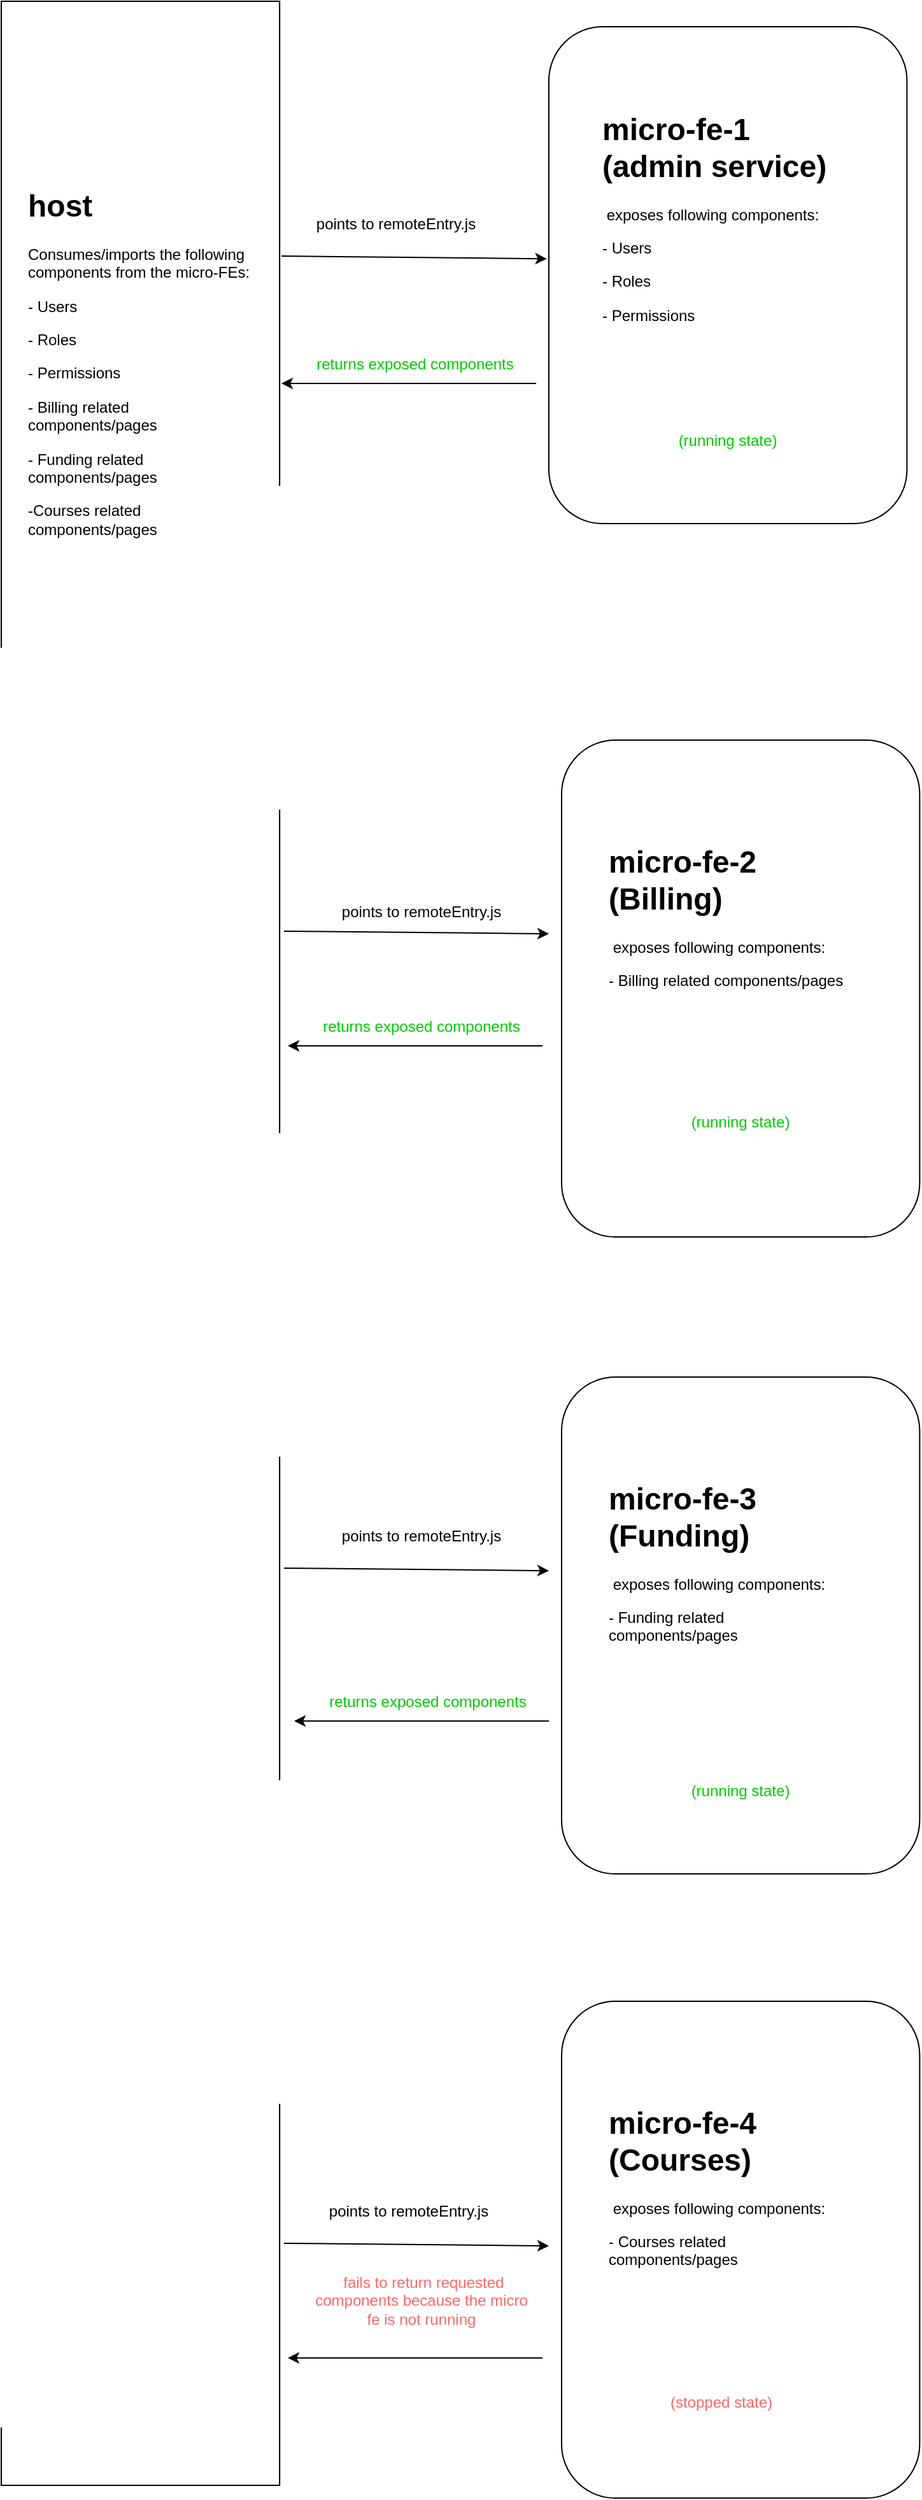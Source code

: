 <mxfile version="24.8.6">
  <diagram name="Page-1" id="3O6Qvf8-CeNVGl4eLmtZ">
    <mxGraphModel grid="1" page="1" gridSize="10" guides="1" tooltips="1" connect="1" arrows="1" fold="1" pageScale="1" pageWidth="850" pageHeight="1100" math="0" shadow="0">
      <root>
        <mxCell id="0" />
        <mxCell id="1" parent="0" />
        <mxCell id="ndHp8L5BNl2CzfmTIVbO-1" value="" style="rounded=0;whiteSpace=wrap;html=1;" vertex="1" parent="1">
          <mxGeometry x="50" y="100" width="218.57" height="1950" as="geometry" />
        </mxCell>
        <mxCell id="ndHp8L5BNl2CzfmTIVbO-2" value="" style="rounded=1;whiteSpace=wrap;html=1;" vertex="1" parent="1">
          <mxGeometry x="480" y="120" width="281.18" height="390" as="geometry" />
        </mxCell>
        <mxCell id="ndHp8L5BNl2CzfmTIVbO-3" value="" style="rounded=1;whiteSpace=wrap;html=1;" vertex="1" parent="1">
          <mxGeometry x="490" y="680" width="281.18" height="390" as="geometry" />
        </mxCell>
        <mxCell id="ndHp8L5BNl2CzfmTIVbO-4" value="&lt;h1 style=&quot;margin-top: 0px;&quot;&gt;micro-fe-1 (admin service)&lt;/h1&gt;&lt;p&gt;&amp;nbsp;exposes following components:&lt;/p&gt;&lt;p&gt;- Users&lt;/p&gt;&lt;p&gt;- Roles&lt;/p&gt;&lt;p&gt;- Permissions&lt;/p&gt;" style="text;html=1;whiteSpace=wrap;overflow=hidden;rounded=0;" vertex="1" parent="1">
          <mxGeometry x="520" y="180" width="190.59" height="240" as="geometry" />
        </mxCell>
        <mxCell id="ndHp8L5BNl2CzfmTIVbO-5" value="&lt;h1 style=&quot;margin-top: 0px;&quot;&gt;micro-fe-2 (Billing)&lt;/h1&gt;&lt;p&gt;&amp;nbsp;exposes following components:&lt;/p&gt;&lt;p&gt;- Billing related components/pages&lt;/p&gt;" style="text;html=1;whiteSpace=wrap;overflow=hidden;rounded=0;" vertex="1" parent="1">
          <mxGeometry x="525.29" y="755" width="190.59" height="240" as="geometry" />
        </mxCell>
        <mxCell id="ndHp8L5BNl2CzfmTIVbO-6" value="" style="rounded=1;whiteSpace=wrap;html=1;" vertex="1" parent="1">
          <mxGeometry x="490" y="1180" width="281.18" height="390" as="geometry" />
        </mxCell>
        <mxCell id="ndHp8L5BNl2CzfmTIVbO-7" value="&lt;h1 style=&quot;margin-top: 0px;&quot;&gt;micro-fe-3 (Funding)&lt;/h1&gt;&lt;p&gt;&amp;nbsp;exposes following components:&lt;/p&gt;&lt;p&gt;- Funding related components/pages&lt;/p&gt;" style="text;html=1;whiteSpace=wrap;overflow=hidden;rounded=0;" vertex="1" parent="1">
          <mxGeometry x="525.29" y="1255" width="190.59" height="240" as="geometry" />
        </mxCell>
        <mxCell id="ndHp8L5BNl2CzfmTIVbO-8" value="" style="rounded=1;whiteSpace=wrap;html=1;" vertex="1" parent="1">
          <mxGeometry x="490" y="1670" width="281.18" height="390" as="geometry" />
        </mxCell>
        <mxCell id="ndHp8L5BNl2CzfmTIVbO-9" value="&lt;h1 style=&quot;margin-top: 0px;&quot;&gt;micro-fe-4 (Courses)&lt;/h1&gt;&lt;p&gt;&amp;nbsp;exposes following components:&lt;/p&gt;&lt;p&gt;- Courses related components/pages&lt;/p&gt;" style="text;html=1;whiteSpace=wrap;overflow=hidden;rounded=0;" vertex="1" parent="1">
          <mxGeometry x="525.29" y="1745" width="190.59" height="240" as="geometry" />
        </mxCell>
        <mxCell id="ndHp8L5BNl2CzfmTIVbO-10" value="&lt;h1 style=&quot;margin-top: 0px;&quot;&gt;host&lt;/h1&gt;&lt;p&gt;Consumes/imports the following components from the micro-FEs:&lt;/p&gt;&lt;p&gt;- Users&lt;/p&gt;&lt;p&gt;- Roles&lt;/p&gt;&lt;p&gt;- Permissions&lt;/p&gt;&lt;p&gt;- Billing related components/pages&lt;/p&gt;&lt;p&gt;- Funding related components/pages&lt;/p&gt;&lt;p&gt;-Courses related components/pages&lt;/p&gt;" style="text;html=1;whiteSpace=wrap;overflow=hidden;rounded=0;" vertex="1" parent="1">
          <mxGeometry x="69.29" y="240" width="180" height="310" as="geometry" />
        </mxCell>
        <mxCell id="ndHp8L5BNl2CzfmTIVbO-11" value="" style="endArrow=classic;html=1;rounded=0;entryX=-0.006;entryY=0.467;entryDx=0;entryDy=0;entryPerimeter=0;" edge="1" parent="1" target="ndHp8L5BNl2CzfmTIVbO-2">
          <mxGeometry width="50" height="50" relative="1" as="geometry">
            <mxPoint x="270" y="300" as="sourcePoint" />
            <mxPoint x="320" y="250" as="targetPoint" />
          </mxGeometry>
        </mxCell>
        <mxCell id="ndHp8L5BNl2CzfmTIVbO-12" value="" style="endArrow=classic;html=1;rounded=0;entryX=-0.006;entryY=0.467;entryDx=0;entryDy=0;entryPerimeter=0;" edge="1" parent="1">
          <mxGeometry width="50" height="50" relative="1" as="geometry">
            <mxPoint x="272" y="830" as="sourcePoint" />
            <mxPoint x="480" y="832" as="targetPoint" />
          </mxGeometry>
        </mxCell>
        <mxCell id="ndHp8L5BNl2CzfmTIVbO-13" value="" style="endArrow=classic;html=1;rounded=0;entryX=-0.006;entryY=0.467;entryDx=0;entryDy=0;entryPerimeter=0;" edge="1" parent="1">
          <mxGeometry width="50" height="50" relative="1" as="geometry">
            <mxPoint x="272" y="1330" as="sourcePoint" />
            <mxPoint x="480" y="1332" as="targetPoint" />
          </mxGeometry>
        </mxCell>
        <mxCell id="ndHp8L5BNl2CzfmTIVbO-14" value="" style="endArrow=classic;html=1;rounded=0;entryX=-0.006;entryY=0.467;entryDx=0;entryDy=0;entryPerimeter=0;" edge="1" parent="1">
          <mxGeometry width="50" height="50" relative="1" as="geometry">
            <mxPoint x="272" y="1860" as="sourcePoint" />
            <mxPoint x="480" y="1862" as="targetPoint" />
          </mxGeometry>
        </mxCell>
        <mxCell id="ndHp8L5BNl2CzfmTIVbO-15" value="points to remoteEntry.js" style="text;html=1;align=center;verticalAlign=middle;whiteSpace=wrap;rounded=0;" vertex="1" parent="1">
          <mxGeometry x="280" y="260" width="160" height="30" as="geometry" />
        </mxCell>
        <mxCell id="ndHp8L5BNl2CzfmTIVbO-16" value="points to remoteEntry.js" style="text;html=1;align=center;verticalAlign=middle;whiteSpace=wrap;rounded=0;" vertex="1" parent="1">
          <mxGeometry x="300" y="800" width="160" height="30" as="geometry" />
        </mxCell>
        <mxCell id="ndHp8L5BNl2CzfmTIVbO-17" value="points to remoteEntry.js" style="text;html=1;align=center;verticalAlign=middle;whiteSpace=wrap;rounded=0;" vertex="1" parent="1">
          <mxGeometry x="300" y="1290" width="160" height="30" as="geometry" />
        </mxCell>
        <mxCell id="ndHp8L5BNl2CzfmTIVbO-18" value="points to remoteEntry.js" style="text;html=1;align=center;verticalAlign=middle;whiteSpace=wrap;rounded=0;" vertex="1" parent="1">
          <mxGeometry x="290" y="1820" width="160" height="30" as="geometry" />
        </mxCell>
        <mxCell id="ndHp8L5BNl2CzfmTIVbO-19" value="(running state)" style="text;html=1;align=center;verticalAlign=middle;whiteSpace=wrap;rounded=0;fontColor=#00CC00;" vertex="1" parent="1">
          <mxGeometry x="553.09" y="430" width="135" height="30" as="geometry" />
        </mxCell>
        <mxCell id="ndHp8L5BNl2CzfmTIVbO-20" value="(running state)" style="text;html=1;align=center;verticalAlign=middle;whiteSpace=wrap;rounded=0;fontColor=#00CC00;" vertex="1" parent="1">
          <mxGeometry x="563.09" y="965" width="135" height="30" as="geometry" />
        </mxCell>
        <mxCell id="ndHp8L5BNl2CzfmTIVbO-21" value="&lt;font color=&quot;#00cc00&quot;&gt;(running state)&lt;/font&gt;" style="text;html=1;align=center;verticalAlign=middle;whiteSpace=wrap;rounded=0;" vertex="1" parent="1">
          <mxGeometry x="563.09" y="1490" width="135" height="30" as="geometry" />
        </mxCell>
        <mxCell id="ndHp8L5BNl2CzfmTIVbO-22" value="&lt;font color=&quot;#ff6666&quot;&gt;(stopped state)&lt;/font&gt;" style="text;html=1;align=center;verticalAlign=middle;whiteSpace=wrap;rounded=0;" vertex="1" parent="1">
          <mxGeometry x="547.79" y="1970" width="135" height="30" as="geometry" />
        </mxCell>
        <mxCell id="ndHp8L5BNl2CzfmTIVbO-23" value="" style="endArrow=classic;html=1;rounded=0;" edge="1" parent="1">
          <mxGeometry width="50" height="50" relative="1" as="geometry">
            <mxPoint x="470" y="400" as="sourcePoint" />
            <mxPoint x="270" y="400" as="targetPoint" />
          </mxGeometry>
        </mxCell>
        <mxCell id="ndHp8L5BNl2CzfmTIVbO-24" value="returns exposed components" style="text;html=1;align=center;verticalAlign=middle;whiteSpace=wrap;rounded=0;fontColor=#00CC00;" vertex="1" parent="1">
          <mxGeometry x="290" y="370" width="170" height="30" as="geometry" />
        </mxCell>
        <mxCell id="ndHp8L5BNl2CzfmTIVbO-25" value="" style="endArrow=classic;html=1;rounded=0;" edge="1" parent="1">
          <mxGeometry width="50" height="50" relative="1" as="geometry">
            <mxPoint x="475" y="920" as="sourcePoint" />
            <mxPoint x="275" y="920" as="targetPoint" />
          </mxGeometry>
        </mxCell>
        <mxCell id="ndHp8L5BNl2CzfmTIVbO-26" value="returns exposed components" style="text;html=1;align=center;verticalAlign=middle;whiteSpace=wrap;rounded=0;fontColor=#00CC00;" vertex="1" parent="1">
          <mxGeometry x="295" y="890" width="170" height="30" as="geometry" />
        </mxCell>
        <mxCell id="ndHp8L5BNl2CzfmTIVbO-29" value="" style="endArrow=classic;html=1;rounded=0;" edge="1" parent="1">
          <mxGeometry width="50" height="50" relative="1" as="geometry">
            <mxPoint x="480" y="1450" as="sourcePoint" />
            <mxPoint x="280" y="1450" as="targetPoint" />
          </mxGeometry>
        </mxCell>
        <mxCell id="ndHp8L5BNl2CzfmTIVbO-30" value="returns exposed components" style="text;html=1;align=center;verticalAlign=middle;whiteSpace=wrap;rounded=0;fontColor=#00CC00;" vertex="1" parent="1">
          <mxGeometry x="300" y="1420" width="170" height="30" as="geometry" />
        </mxCell>
        <mxCell id="ndHp8L5BNl2CzfmTIVbO-31" value="" style="endArrow=classic;html=1;rounded=0;" edge="1" parent="1">
          <mxGeometry width="50" height="50" relative="1" as="geometry">
            <mxPoint x="475" y="1950" as="sourcePoint" />
            <mxPoint x="275" y="1950" as="targetPoint" />
          </mxGeometry>
        </mxCell>
        <mxCell id="ndHp8L5BNl2CzfmTIVbO-32" value="&amp;nbsp;fails to return requested components because the micro fe is not running" style="text;html=1;align=center;verticalAlign=middle;whiteSpace=wrap;rounded=0;fontColor=#FF6666;" vertex="1" parent="1">
          <mxGeometry x="295" y="1860" width="170" height="90" as="geometry" />
        </mxCell>
      </root>
    </mxGraphModel>
  </diagram>
</mxfile>
